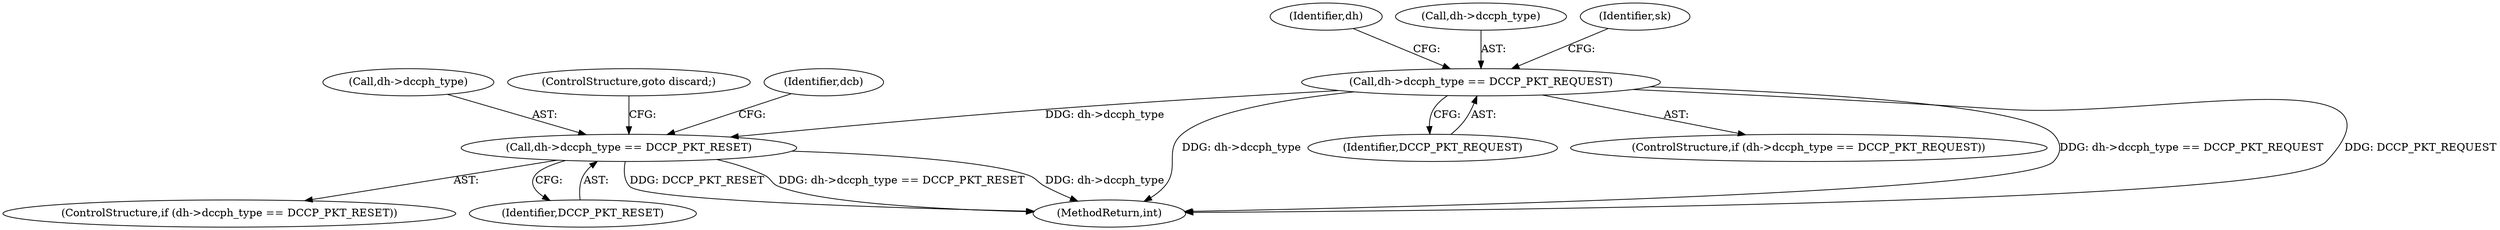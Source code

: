 digraph "0_linux_5edabca9d4cff7f1f2b68f0bac55ef99d9798ba4@pointer" {
"1000144" [label="(Call,dh->dccph_type == DCCP_PKT_REQUEST)"];
"1000163" [label="(Call,dh->dccph_type == DCCP_PKT_RESET)"];
"1000167" [label="(Identifier,DCCP_PKT_RESET)"];
"1000165" [label="(Identifier,dh)"];
"1000383" [label="(MethodReturn,int)"];
"1000162" [label="(ControlStructure,if (dh->dccph_type == DCCP_PKT_RESET))"];
"1000164" [label="(Call,dh->dccph_type)"];
"1000168" [label="(ControlStructure,goto discard;)"];
"1000145" [label="(Call,dh->dccph_type)"];
"1000153" [label="(Identifier,sk)"];
"1000171" [label="(Identifier,dcb)"];
"1000144" [label="(Call,dh->dccph_type == DCCP_PKT_REQUEST)"];
"1000148" [label="(Identifier,DCCP_PKT_REQUEST)"];
"1000143" [label="(ControlStructure,if (dh->dccph_type == DCCP_PKT_REQUEST))"];
"1000163" [label="(Call,dh->dccph_type == DCCP_PKT_RESET)"];
"1000144" -> "1000143"  [label="AST: "];
"1000144" -> "1000148"  [label="CFG: "];
"1000145" -> "1000144"  [label="AST: "];
"1000148" -> "1000144"  [label="AST: "];
"1000153" -> "1000144"  [label="CFG: "];
"1000165" -> "1000144"  [label="CFG: "];
"1000144" -> "1000383"  [label="DDG: dh->dccph_type == DCCP_PKT_REQUEST"];
"1000144" -> "1000383"  [label="DDG: DCCP_PKT_REQUEST"];
"1000144" -> "1000383"  [label="DDG: dh->dccph_type"];
"1000144" -> "1000163"  [label="DDG: dh->dccph_type"];
"1000163" -> "1000162"  [label="AST: "];
"1000163" -> "1000167"  [label="CFG: "];
"1000164" -> "1000163"  [label="AST: "];
"1000167" -> "1000163"  [label="AST: "];
"1000168" -> "1000163"  [label="CFG: "];
"1000171" -> "1000163"  [label="CFG: "];
"1000163" -> "1000383"  [label="DDG: dh->dccph_type"];
"1000163" -> "1000383"  [label="DDG: DCCP_PKT_RESET"];
"1000163" -> "1000383"  [label="DDG: dh->dccph_type == DCCP_PKT_RESET"];
}

